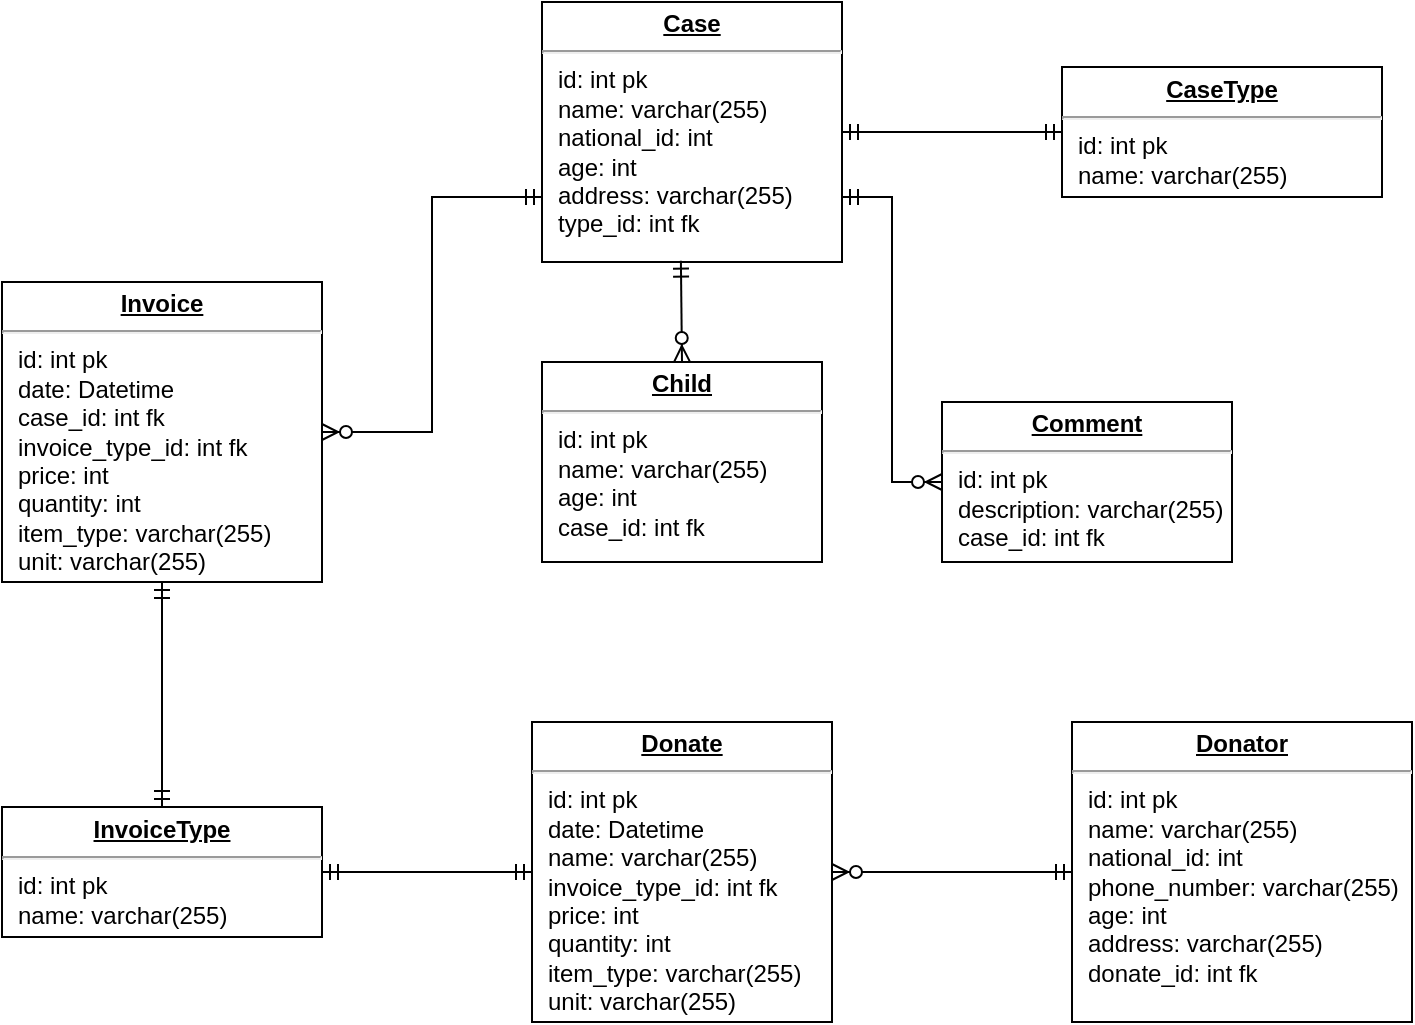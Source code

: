 <mxfile>
    <diagram name="Page-1" id="a7904f86-f2b4-8e86-fa97-74104820619b">
        <mxGraphModel dx="1433" dy="660" grid="0" gridSize="10" guides="1" tooltips="1" connect="1" arrows="1" fold="1" page="1" pageScale="1" pageWidth="1100" pageHeight="850" background="none" math="0" shadow="0">
            <root>
                <mxCell id="0"/>
                <mxCell id="1" parent="0"/>
                <mxCell id="KxadMB26XgNLB9hYf9AW-2" value="&lt;p style=&quot;margin: 0px ; margin-top: 4px ; text-align: center ; text-decoration: underline&quot;&gt;&lt;b&gt;Case&lt;/b&gt;&lt;/p&gt;&lt;hr&gt;&lt;p style=&quot;margin: 0px ; margin-left: 8px&quot;&gt;id: int pk&lt;/p&gt;&lt;p style=&quot;margin: 0px ; margin-left: 8px&quot;&gt;name: varchar(255)&lt;/p&gt;&lt;p style=&quot;margin: 0px ; margin-left: 8px&quot;&gt;national_id: int&lt;/p&gt;&lt;p style=&quot;margin: 0px ; margin-left: 8px&quot;&gt;age: int&lt;/p&gt;&lt;p style=&quot;margin: 0px ; margin-left: 8px&quot;&gt;address: varchar(255)&lt;/p&gt;&lt;p style=&quot;margin: 0px ; margin-left: 8px&quot;&gt;type_id: int fk&lt;/p&gt;" style="verticalAlign=top;align=left;overflow=fill;fontSize=12;fontFamily=Helvetica;html=1;rounded=0;shadow=0;comic=0;labelBackgroundColor=none;strokeWidth=1" parent="1" vertex="1">
                    <mxGeometry x="475" y="160" width="150" height="130" as="geometry"/>
                </mxCell>
                <mxCell id="KxadMB26XgNLB9hYf9AW-3" value="&lt;p style=&quot;margin: 0px ; margin-top: 4px ; text-align: center ; text-decoration: underline&quot;&gt;&lt;b&gt;Child&lt;/b&gt;&lt;/p&gt;&lt;hr&gt;&lt;p style=&quot;margin: 0px ; margin-left: 8px&quot;&gt;id: int pk&lt;/p&gt;&lt;p style=&quot;margin: 0px ; margin-left: 8px&quot;&gt;name: varchar(255)&lt;/p&gt;&lt;p style=&quot;margin: 0px ; margin-left: 8px&quot;&gt;age: int&lt;/p&gt;&lt;p style=&quot;margin: 0px ; margin-left: 8px&quot;&gt;case_id: int fk&lt;/p&gt;" style="verticalAlign=top;align=left;overflow=fill;fontSize=12;fontFamily=Helvetica;html=1;rounded=0;shadow=0;comic=0;labelBackgroundColor=none;strokeWidth=1" parent="1" vertex="1">
                    <mxGeometry x="475" y="340" width="140" height="100" as="geometry"/>
                </mxCell>
                <mxCell id="KxadMB26XgNLB9hYf9AW-4" value="&lt;p style=&quot;margin: 0px ; margin-top: 4px ; text-align: center ; text-decoration: underline&quot;&gt;&lt;b&gt;Comment&lt;/b&gt;&lt;/p&gt;&lt;hr&gt;&lt;p style=&quot;margin: 0px ; margin-left: 8px&quot;&gt;id: int pk&lt;/p&gt;&lt;p style=&quot;margin: 0px ; margin-left: 8px&quot;&gt;description: varchar(255)&lt;/p&gt;&lt;p style=&quot;margin: 0px ; margin-left: 8px&quot;&gt;case_id: int fk&lt;/p&gt;" style="verticalAlign=top;align=left;overflow=fill;fontSize=12;fontFamily=Helvetica;html=1;rounded=0;shadow=0;comic=0;labelBackgroundColor=none;strokeWidth=1" parent="1" vertex="1">
                    <mxGeometry x="675" y="360" width="145" height="80" as="geometry"/>
                </mxCell>
                <mxCell id="KxadMB26XgNLB9hYf9AW-5" value="&lt;p style=&quot;margin: 0px ; margin-top: 4px ; text-align: center ; text-decoration: underline&quot;&gt;&lt;b&gt;CaseType&lt;/b&gt;&lt;/p&gt;&lt;hr&gt;&lt;p style=&quot;margin: 0px ; margin-left: 8px&quot;&gt;id: int pk&lt;/p&gt;&lt;p style=&quot;margin: 0px ; margin-left: 8px&quot;&gt;name: varchar(255)&lt;/p&gt;" style="verticalAlign=top;align=left;overflow=fill;fontSize=12;fontFamily=Helvetica;html=1;rounded=0;shadow=0;comic=0;labelBackgroundColor=none;strokeWidth=1" parent="1" vertex="1">
                    <mxGeometry x="735" y="192.5" width="160" height="65" as="geometry"/>
                </mxCell>
                <mxCell id="KxadMB26XgNLB9hYf9AW-9" value="" style="fontSize=12;html=1;endArrow=ERmandOne;startArrow=ERmandOne;rounded=0;entryX=1;entryY=0.5;entryDx=0;entryDy=0;exitX=0;exitY=0.5;exitDx=0;exitDy=0;" parent="1" source="KxadMB26XgNLB9hYf9AW-5" target="KxadMB26XgNLB9hYf9AW-2" edge="1">
                    <mxGeometry width="100" height="100" relative="1" as="geometry">
                        <mxPoint x="445" y="440" as="sourcePoint"/>
                        <mxPoint x="545" y="340" as="targetPoint"/>
                    </mxGeometry>
                </mxCell>
                <mxCell id="KxadMB26XgNLB9hYf9AW-11" value="" style="fontSize=12;html=1;endArrow=ERzeroToMany;startArrow=ERmandOne;rounded=0;exitX=0.463;exitY=0.995;exitDx=0;exitDy=0;entryX=0.5;entryY=0;entryDx=0;entryDy=0;exitPerimeter=0;" parent="1" source="KxadMB26XgNLB9hYf9AW-2" target="KxadMB26XgNLB9hYf9AW-3" edge="1">
                    <mxGeometry width="100" height="100" relative="1" as="geometry">
                        <mxPoint x="655" y="570" as="sourcePoint"/>
                        <mxPoint x="755" y="470" as="targetPoint"/>
                    </mxGeometry>
                </mxCell>
                <mxCell id="KxadMB26XgNLB9hYf9AW-12" value="" style="fontSize=12;html=1;endArrow=ERzeroToMany;startArrow=ERmandOne;rounded=0;exitX=1;exitY=0.75;exitDx=0;exitDy=0;entryX=0;entryY=0.5;entryDx=0;entryDy=0;edgeStyle=orthogonalEdgeStyle;" parent="1" source="KxadMB26XgNLB9hYf9AW-2" target="KxadMB26XgNLB9hYf9AW-4" edge="1">
                    <mxGeometry width="100" height="100" relative="1" as="geometry">
                        <mxPoint x="675" y="257.5" as="sourcePoint"/>
                        <mxPoint x="676" y="308.5" as="targetPoint"/>
                    </mxGeometry>
                </mxCell>
                <mxCell id="KxadMB26XgNLB9hYf9AW-28" value="&lt;p style=&quot;margin: 0px ; margin-top: 4px ; text-align: center ; text-decoration: underline&quot;&gt;&lt;b&gt;Invoice&lt;/b&gt;&lt;/p&gt;&lt;hr&gt;&lt;p style=&quot;margin: 0px ; margin-left: 8px&quot;&gt;id: int pk&lt;/p&gt;&lt;p style=&quot;margin: 0px ; margin-left: 8px&quot;&gt;date: Datetime&lt;/p&gt;&lt;p style=&quot;margin: 0px ; margin-left: 8px&quot;&gt;case_id: int fk&lt;/p&gt;&lt;p style=&quot;margin: 0px ; margin-left: 8px&quot;&gt;invoice_type_id: int fk&lt;/p&gt;&lt;p style=&quot;margin: 0px ; margin-left: 8px&quot;&gt;price: int&lt;/p&gt;&lt;p style=&quot;margin: 0px ; margin-left: 8px&quot;&gt;quantity: int&lt;/p&gt;&lt;p style=&quot;margin: 0px ; margin-left: 8px&quot;&gt;item_type: varchar(255)&lt;/p&gt;&lt;p style=&quot;margin: 0px ; margin-left: 8px&quot;&gt;unit: varchar(255)&lt;/p&gt;" style="verticalAlign=top;align=left;overflow=fill;fontSize=12;fontFamily=Helvetica;html=1;rounded=0;shadow=0;comic=0;labelBackgroundColor=none;strokeWidth=1" parent="1" vertex="1">
                    <mxGeometry x="205" y="300" width="160" height="150" as="geometry"/>
                </mxCell>
                <mxCell id="KxadMB26XgNLB9hYf9AW-31" value="" style="fontSize=12;html=1;endArrow=ERzeroToMany;startArrow=ERmandOne;rounded=0;exitX=0;exitY=0.75;exitDx=0;exitDy=0;entryX=1;entryY=0.5;entryDx=0;entryDy=0;edgeStyle=orthogonalEdgeStyle;" parent="1" source="KxadMB26XgNLB9hYf9AW-2" target="KxadMB26XgNLB9hYf9AW-28" edge="1">
                    <mxGeometry width="100" height="100" relative="1" as="geometry">
                        <mxPoint x="375" y="364" as="sourcePoint"/>
                        <mxPoint x="415" y="486" as="targetPoint"/>
                    </mxGeometry>
                </mxCell>
                <mxCell id="KxadMB26XgNLB9hYf9AW-32" value="&lt;p style=&quot;margin: 0px ; margin-top: 4px ; text-align: center ; text-decoration: underline&quot;&gt;&lt;b&gt;Donate&lt;/b&gt;&lt;/p&gt;&lt;hr&gt;&lt;p style=&quot;margin: 0px ; margin-left: 8px&quot;&gt;id: int pk&lt;/p&gt;&lt;p style=&quot;margin: 0px ; margin-left: 8px&quot;&gt;date: Datetime&lt;/p&gt;&lt;p style=&quot;margin: 0px ; margin-left: 8px&quot;&gt;name: varchar(255)&lt;/p&gt;&lt;p style=&quot;margin: 0px ; margin-left: 8px&quot;&gt;invoice_type_id: int fk&lt;/p&gt;&lt;p style=&quot;margin: 0px ; margin-left: 8px&quot;&gt;price: int&lt;/p&gt;&lt;p style=&quot;margin: 0px ; margin-left: 8px&quot;&gt;quantity: int&lt;/p&gt;&lt;p style=&quot;margin: 0px ; margin-left: 8px&quot;&gt;item_type: varchar(255)&lt;/p&gt;&lt;p style=&quot;margin: 0px ; margin-left: 8px&quot;&gt;unit: varchar(255)&lt;/p&gt;" style="verticalAlign=top;align=left;overflow=fill;fontSize=12;fontFamily=Helvetica;html=1;rounded=0;shadow=0;comic=0;labelBackgroundColor=none;strokeWidth=1;direction=west;" parent="1" vertex="1">
                    <mxGeometry x="470" y="520" width="150" height="150" as="geometry"/>
                </mxCell>
                <mxCell id="KxadMB26XgNLB9hYf9AW-33" value="&lt;p style=&quot;margin: 0px ; margin-top: 4px ; text-align: center ; text-decoration: underline&quot;&gt;&lt;b&gt;InvoiceType&lt;/b&gt;&lt;/p&gt;&lt;hr&gt;&lt;p style=&quot;margin: 0px ; margin-left: 8px&quot;&gt;id: int pk&lt;/p&gt;&lt;p style=&quot;margin: 0px ; margin-left: 8px&quot;&gt;name: varchar(255)&lt;/p&gt;" style="verticalAlign=top;align=left;overflow=fill;fontSize=12;fontFamily=Helvetica;html=1;rounded=0;shadow=0;comic=0;labelBackgroundColor=none;strokeWidth=1" parent="1" vertex="1">
                    <mxGeometry x="205" y="562.5" width="160" height="65" as="geometry"/>
                </mxCell>
                <mxCell id="KxadMB26XgNLB9hYf9AW-34" value="" style="fontSize=12;html=1;endArrow=ERmandOne;startArrow=ERmandOne;rounded=0;exitX=1;exitY=0.5;exitDx=0;exitDy=0;" parent="1" source="KxadMB26XgNLB9hYf9AW-32" target="KxadMB26XgNLB9hYf9AW-33" edge="1">
                    <mxGeometry width="100" height="100" relative="1" as="geometry">
                        <mxPoint x="435" y="510" as="sourcePoint"/>
                        <mxPoint x="325" y="510" as="targetPoint"/>
                    </mxGeometry>
                </mxCell>
                <mxCell id="KxadMB26XgNLB9hYf9AW-37" value="" style="fontSize=12;html=1;endArrow=ERmandOne;startArrow=ERmandOne;rounded=0;exitX=0.5;exitY=0;exitDx=0;exitDy=0;entryX=0.5;entryY=1;entryDx=0;entryDy=0;" parent="1" source="KxadMB26XgNLB9hYf9AW-33" target="KxadMB26XgNLB9hYf9AW-28" edge="1">
                    <mxGeometry width="100" height="100" relative="1" as="geometry">
                        <mxPoint x="380" y="510" as="sourcePoint"/>
                        <mxPoint x="275" y="510" as="targetPoint"/>
                    </mxGeometry>
                </mxCell>
                <mxCell id="KxadMB26XgNLB9hYf9AW-38" value="&lt;p style=&quot;margin: 0px ; margin-top: 4px ; text-align: center ; text-decoration: underline&quot;&gt;&lt;b&gt;Donator&lt;/b&gt;&lt;/p&gt;&lt;hr&gt;&lt;p style=&quot;margin: 0px ; margin-left: 8px&quot;&gt;id: int pk&lt;/p&gt;&lt;p style=&quot;margin: 0px ; margin-left: 8px&quot;&gt;name: varchar(255)&lt;/p&gt;&lt;p style=&quot;margin: 0px ; margin-left: 8px&quot;&gt;national_id: int&lt;/p&gt;&lt;p style=&quot;margin: 0px ; margin-left: 8px&quot;&gt;phone_number: varchar(255)&lt;/p&gt;&lt;p style=&quot;margin: 0px ; margin-left: 8px&quot;&gt;age: int&lt;/p&gt;&lt;p style=&quot;margin: 0px ; margin-left: 8px&quot;&gt;address: varchar(255)&lt;/p&gt;&lt;p style=&quot;margin: 0px ; margin-left: 8px&quot;&gt;donate_id: int fk&lt;/p&gt;" style="verticalAlign=top;align=left;overflow=fill;fontSize=12;fontFamily=Helvetica;html=1;rounded=0;shadow=0;comic=0;labelBackgroundColor=none;strokeWidth=1" parent="1" vertex="1">
                    <mxGeometry x="740" y="520" width="170" height="150" as="geometry"/>
                </mxCell>
                <mxCell id="KxadMB26XgNLB9hYf9AW-39" value="" style="fontSize=12;html=1;endArrow=ERzeroToMany;startArrow=ERmandOne;rounded=0;exitX=0;exitY=0.5;exitDx=0;exitDy=0;entryX=0;entryY=0.5;entryDx=0;entryDy=0;" parent="1" source="KxadMB26XgNLB9hYf9AW-38" target="KxadMB26XgNLB9hYf9AW-32" edge="1">
                    <mxGeometry width="100" height="100" relative="1" as="geometry">
                        <mxPoint x="620" y="740" as="sourcePoint"/>
                        <mxPoint x="720" y="640" as="targetPoint"/>
                    </mxGeometry>
                </mxCell>
            </root>
        </mxGraphModel>
    </diagram>
</mxfile>